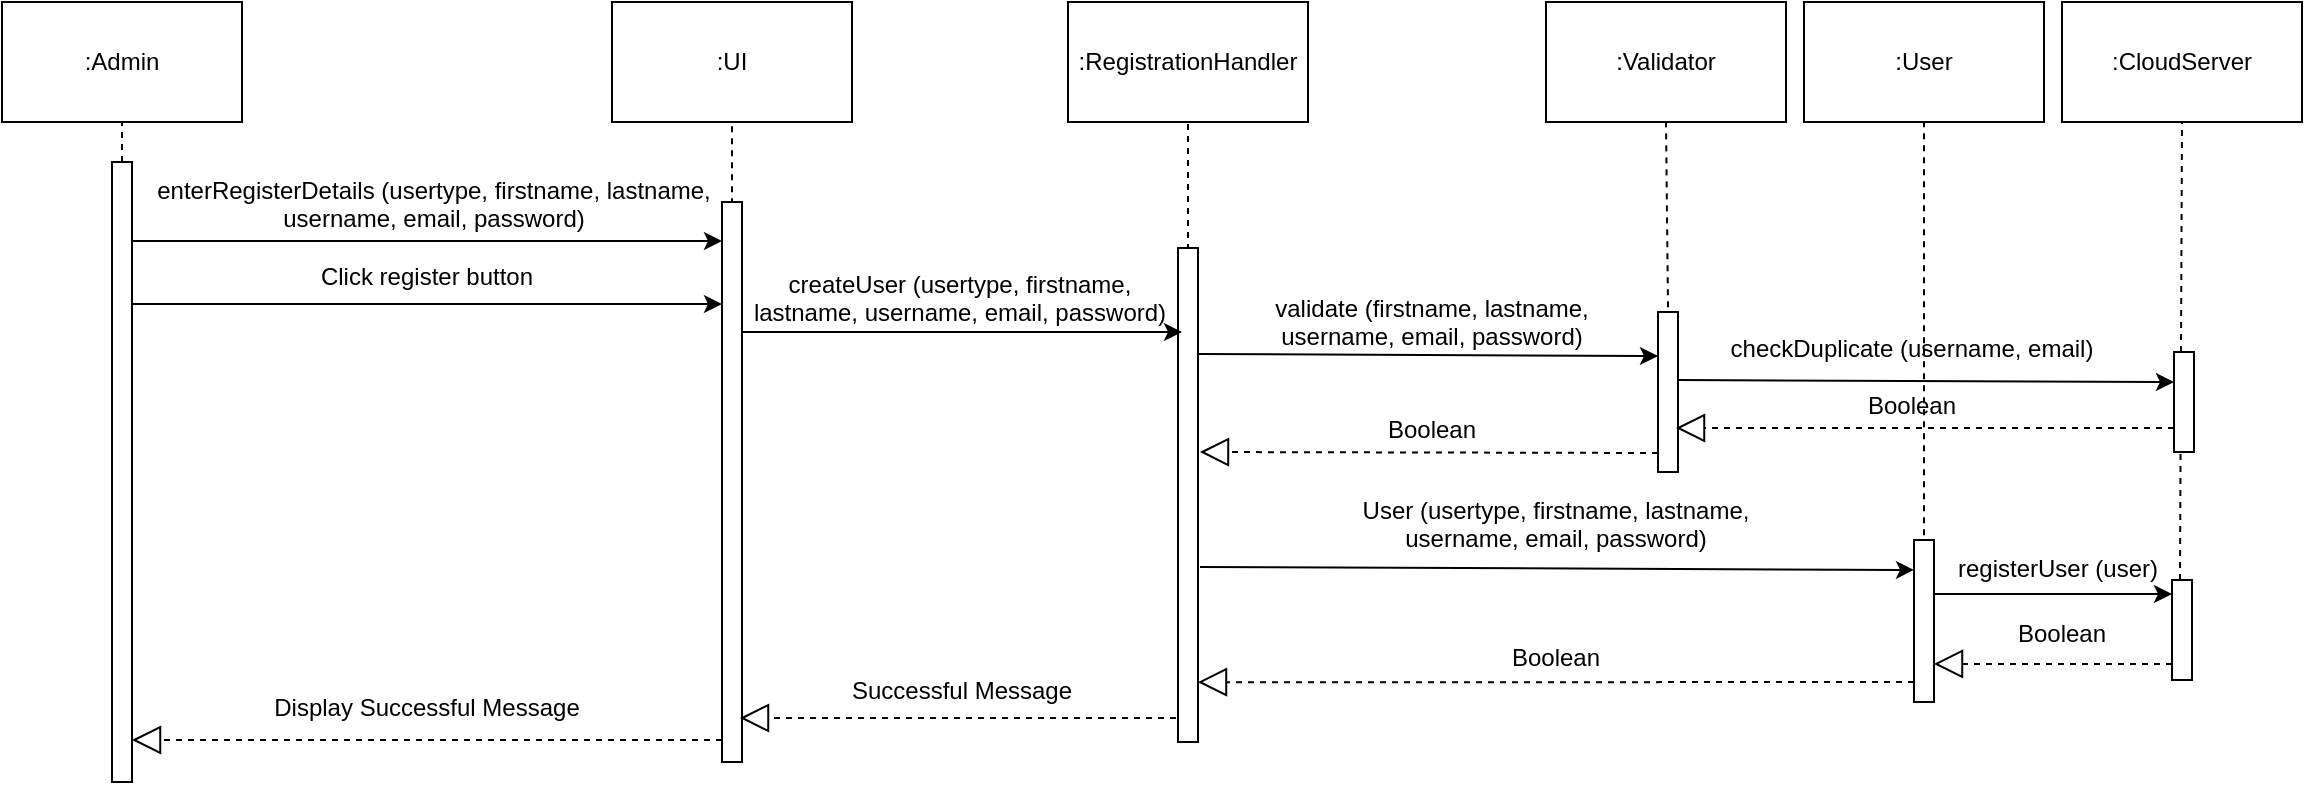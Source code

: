 <mxfile version="10.6.9" type="google"><diagram id="B-0vMgTYE4KqMqBUEhWv" name="Page-1"><mxGraphModel dx="840" dy="452" grid="1" gridSize="10" guides="1" tooltips="1" connect="1" arrows="1" fold="1" page="1" pageScale="1" pageWidth="850" pageHeight="1100" math="0" shadow="0"><root><mxCell id="0"/><mxCell id="1" parent="0"/><mxCell id="0WILhbvmQi-_bdasH2m4-1" value="" style="endArrow=none;dashed=1;html=1;entryX=0.5;entryY=1;entryDx=0;entryDy=0;" parent="1" target="0WILhbvmQi-_bdasH2m4-2" edge="1"><mxGeometry width="50" height="50" relative="1" as="geometry"><mxPoint x="260" y="190.0" as="sourcePoint"/><mxPoint x="259.5" y="160" as="targetPoint"/></mxGeometry></mxCell><mxCell id="0WILhbvmQi-_bdasH2m4-2" value=":Admin" style="rounded=0;whiteSpace=wrap;html=1;" parent="1" vertex="1"><mxGeometry x="200" y="110" width="120" height="60" as="geometry"/></mxCell><mxCell id="0WILhbvmQi-_bdasH2m4-3" value="" style="html=1;points=[];perimeter=orthogonalPerimeter;" parent="1" vertex="1"><mxGeometry x="255" y="190" width="10" height="310" as="geometry"/></mxCell><mxCell id="0WILhbvmQi-_bdasH2m4-4" value=":UI&lt;br&gt;" style="rounded=0;whiteSpace=wrap;html=1;" parent="1" vertex="1"><mxGeometry x="505" y="110" width="120" height="60" as="geometry"/></mxCell><mxCell id="0WILhbvmQi-_bdasH2m4-5" value="Display Successful Message&#10;" style="text;align=center;fontStyle=0;verticalAlign=middle;spacingLeft=3;spacingRight=3;strokeColor=none;rotatable=0;points=[[0,0.5],[1,0.5]];portConstraint=eastwest;fontSize=12;" parent="1" vertex="1"><mxGeometry x="372.5" y="464" width="80" height="10" as="geometry"/></mxCell><mxCell id="0WILhbvmQi-_bdasH2m4-6" value="" style="endArrow=none;dashed=1;html=1;entryX=0.5;entryY=1;entryDx=0;entryDy=0;exitX=0.5;exitY=0.004;exitDx=0;exitDy=0;exitPerimeter=0;" parent="1" source="0WILhbvmQi-_bdasH2m4-7" target="0WILhbvmQi-_bdasH2m4-4" edge="1"><mxGeometry width="50" height="50" relative="1" as="geometry"><mxPoint x="565" y="200" as="sourcePoint"/><mxPoint x="565" y="200" as="targetPoint"/></mxGeometry></mxCell><mxCell id="0WILhbvmQi-_bdasH2m4-7" value="" style="html=1;points=[];perimeter=orthogonalPerimeter;" parent="1" vertex="1"><mxGeometry x="560" y="210" width="10" height="280" as="geometry"/></mxCell><mxCell id="0WILhbvmQi-_bdasH2m4-8" value="" style="endArrow=block;dashed=1;endFill=0;endSize=12;html=1;" parent="1" edge="1"><mxGeometry width="160" relative="1" as="geometry"><mxPoint x="560" y="479" as="sourcePoint"/><mxPoint x="265" y="479" as="targetPoint"/></mxGeometry></mxCell><mxCell id="0WILhbvmQi-_bdasH2m4-11" value=":&lt;span&gt;RegistrationHandler&lt;/span&gt;&lt;br&gt;" style="rounded=0;whiteSpace=wrap;html=1;" parent="1" vertex="1"><mxGeometry x="733" y="110" width="120" height="60" as="geometry"/></mxCell><mxCell id="0WILhbvmQi-_bdasH2m4-12" value="" style="endArrow=none;dashed=1;html=1;entryX=0.5;entryY=1;entryDx=0;entryDy=0;exitX=0.5;exitY=0.004;exitDx=0;exitDy=0;exitPerimeter=0;" parent="1" source="0WILhbvmQi-_bdasH2m4-13" target="0WILhbvmQi-_bdasH2m4-11" edge="1"><mxGeometry width="50" height="50" relative="1" as="geometry"><mxPoint x="793" y="203" as="sourcePoint"/><mxPoint x="793" y="203" as="targetPoint"/></mxGeometry></mxCell><mxCell id="0WILhbvmQi-_bdasH2m4-13" value="" style="html=1;points=[];perimeter=orthogonalPerimeter;" parent="1" vertex="1"><mxGeometry x="788" y="233" width="10" height="247" as="geometry"/></mxCell><mxCell id="0WILhbvmQi-_bdasH2m4-14" value="" style="endArrow=classic;html=1;fontSize=12;" parent="1" edge="1"><mxGeometry width="50" height="50" relative="1" as="geometry"><mxPoint x="570" y="275" as="sourcePoint"/><mxPoint x="790" y="275" as="targetPoint"/></mxGeometry></mxCell><mxCell id="0WILhbvmQi-_bdasH2m4-15" value="createUser (usertype, firstname,&#10;lastname, username, email, password)" style="text;align=center;fontStyle=0;verticalAlign=middle;spacingLeft=3;spacingRight=3;strokeColor=none;rotatable=0;points=[[0,0.5],[1,0.5]];portConstraint=eastwest;fontSize=12;" parent="1" vertex="1"><mxGeometry x="639" y="257" width="80" as="geometry"/></mxCell><mxCell id="0WILhbvmQi-_bdasH2m4-16" value=":Validator&lt;br&gt;" style="rounded=0;whiteSpace=wrap;html=1;" parent="1" vertex="1"><mxGeometry x="972" y="110" width="120" height="60" as="geometry"/></mxCell><mxCell id="0WILhbvmQi-_bdasH2m4-17" value="" style="endArrow=none;dashed=1;html=1;entryX=0.5;entryY=1;entryDx=0;entryDy=0;exitX=0.5;exitY=-0.029;exitDx=0;exitDy=0;exitPerimeter=0;" parent="1" source="0WILhbvmQi-_bdasH2m4-18" target="0WILhbvmQi-_bdasH2m4-16" edge="1"><mxGeometry width="50" height="50" relative="1" as="geometry"><mxPoint x="1032" y="230" as="sourcePoint"/><mxPoint x="1032" y="200" as="targetPoint"/></mxGeometry></mxCell><mxCell id="0WILhbvmQi-_bdasH2m4-18" value="" style="html=1;points=[];perimeter=orthogonalPerimeter;" parent="1" vertex="1"><mxGeometry x="1028" y="265" width="10" height="80" as="geometry"/></mxCell><mxCell id="0WILhbvmQi-_bdasH2m4-19" value="" style="endArrow=classic;html=1;fontSize=12;entryX=0;entryY=0.14;entryDx=0;entryDy=0;entryPerimeter=0;exitX=1;exitY=0.383;exitDx=0;exitDy=0;exitPerimeter=0;" parent="1" edge="1" target="0WILhbvmQi-_bdasH2m4-56"><mxGeometry width="50" height="50" relative="1" as="geometry"><mxPoint x="1166" y="406" as="sourcePoint"/><mxPoint x="1265" y="461" as="targetPoint"/></mxGeometry></mxCell><mxCell id="0WILhbvmQi-_bdasH2m4-20" value="registerUser (user)" style="text;align=center;fontStyle=0;verticalAlign=middle;spacingLeft=3;spacingRight=3;strokeColor=none;rotatable=0;points=[[0,0.5],[1,0.5]];portConstraint=eastwest;fontSize=12;" parent="1" vertex="1"><mxGeometry x="1188" y="392" width="80" as="geometry"/></mxCell><mxCell id="0WILhbvmQi-_bdasH2m4-21" value="" style="endArrow=block;dashed=1;endFill=0;endSize=12;html=1;entryX=1;entryY=0.765;entryDx=0;entryDy=0;entryPerimeter=0;exitX=0;exitY=0.84;exitDx=0;exitDy=0;exitPerimeter=0;" parent="1" edge="1" target="0WILhbvmQi-_bdasH2m4-70" source="0WILhbvmQi-_bdasH2m4-56"><mxGeometry width="160" relative="1" as="geometry"><mxPoint x="1260" y="441" as="sourcePoint"/><mxPoint x="1180" y="441" as="targetPoint"/></mxGeometry></mxCell><mxCell id="0WILhbvmQi-_bdasH2m4-22" value="Boolean" style="text;html=1;strokeColor=none;fillColor=none;align=center;verticalAlign=middle;whiteSpace=wrap;rounded=0;" parent="1" vertex="1"><mxGeometry x="1210" y="416" width="40" height="20" as="geometry"/></mxCell><mxCell id="0WILhbvmQi-_bdasH2m4-23" value="Successful Message&#10;" style="text;align=center;fontStyle=0;verticalAlign=middle;spacingLeft=3;spacingRight=3;strokeColor=none;rotatable=0;points=[[0,0.5],[1,0.5]];portConstraint=eastwest;fontSize=12;" parent="1" vertex="1"><mxGeometry x="640" y="455.5" width="80" height="10" as="geometry"/></mxCell><mxCell id="0WILhbvmQi-_bdasH2m4-24" value="" style="endArrow=block;dashed=1;endFill=0;endSize=12;html=1;" parent="1" edge="1"><mxGeometry width="160" relative="1" as="geometry"><mxPoint x="787" y="468" as="sourcePoint"/><mxPoint x="569" y="468" as="targetPoint"/></mxGeometry></mxCell><mxCell id="0WILhbvmQi-_bdasH2m4-25" value="" style="endArrow=classic;html=1;fontSize=12;exitX=1.1;exitY=0.12;exitDx=0;exitDy=0;exitPerimeter=0;" parent="1" edge="1"><mxGeometry width="50" height="50" relative="1" as="geometry"><mxPoint x="798" y="286" as="sourcePoint"/><mxPoint x="1028" y="287" as="targetPoint"/></mxGeometry></mxCell><mxCell id="0WILhbvmQi-_bdasH2m4-26" value="validate (firstname, lastname,&#10;username, email, password)" style="text;align=center;fontStyle=0;verticalAlign=middle;spacingLeft=3;spacingRight=3;strokeColor=none;rotatable=0;points=[[0,0.5],[1,0.5]];portConstraint=eastwest;fontSize=12;" parent="1" vertex="1"><mxGeometry x="875" y="269" width="80" as="geometry"/></mxCell><mxCell id="0WILhbvmQi-_bdasH2m4-27" value="" style="endArrow=block;dashed=1;endFill=0;endSize=12;html=1;" parent="1" edge="1"><mxGeometry width="160" relative="1" as="geometry"><mxPoint x="1028" y="335.5" as="sourcePoint"/><mxPoint x="799.0" y="335" as="targetPoint"/></mxGeometry></mxCell><mxCell id="0WILhbvmQi-_bdasH2m4-28" value="Boolean" style="text;html=1;strokeColor=none;fillColor=none;align=center;verticalAlign=middle;whiteSpace=wrap;rounded=0;" parent="1" vertex="1"><mxGeometry x="895" y="313.5" width="40" height="20" as="geometry"/></mxCell><mxCell id="0WILhbvmQi-_bdasH2m4-30" value="" style="endArrow=classic;html=1;fontSize=12;" parent="1" edge="1"><mxGeometry width="50" height="50" relative="1" as="geometry"><mxPoint x="265" y="229.5" as="sourcePoint"/><mxPoint x="560" y="229.5" as="targetPoint"/></mxGeometry></mxCell><mxCell id="0WILhbvmQi-_bdasH2m4-31" value="enterRegisterDetails (usertype, firstname, lastname,&#10;username, email, password)" style="text;align=center;fontStyle=0;verticalAlign=middle;spacingLeft=3;spacingRight=3;strokeColor=none;rotatable=0;points=[[0,0.5],[1,0.5]];portConstraint=eastwest;fontSize=12;" parent="1" vertex="1"><mxGeometry x="376" y="210" width="80" as="geometry"/></mxCell><mxCell id="0WILhbvmQi-_bdasH2m4-32" value="" style="endArrow=classic;html=1;fontSize=12;" parent="1" edge="1"><mxGeometry width="50" height="50" relative="1" as="geometry"><mxPoint x="265" y="261" as="sourcePoint"/><mxPoint x="560" y="261" as="targetPoint"/></mxGeometry></mxCell><mxCell id="0WILhbvmQi-_bdasH2m4-33" value="Click register button" style="text;align=center;fontStyle=0;verticalAlign=middle;spacingLeft=3;spacingRight=3;strokeColor=none;rotatable=0;points=[[0,0.5],[1,0.5]];portConstraint=eastwest;fontSize=12;" parent="1" vertex="1"><mxGeometry x="372.5" y="246" width="80" as="geometry"/></mxCell><mxCell id="0WILhbvmQi-_bdasH2m4-49" value=":CloudServer&lt;br&gt;" style="rounded=0;whiteSpace=wrap;html=1;" parent="1" vertex="1"><mxGeometry x="1230" y="110" width="120" height="60" as="geometry"/></mxCell><mxCell id="0WILhbvmQi-_bdasH2m4-50" value="" style="endArrow=none;dashed=1;html=1;entryX=0.5;entryY=1;entryDx=0;entryDy=0;exitX=0.4;exitY=0;exitDx=0;exitDy=0;exitPerimeter=0;" parent="1" target="0WILhbvmQi-_bdasH2m4-49" edge="1" source="0WILhbvmQi-_bdasH2m4-56"><mxGeometry width="50" height="50" relative="1" as="geometry"><mxPoint x="1290" y="450" as="sourcePoint"/><mxPoint x="1290" y="200" as="targetPoint"/></mxGeometry></mxCell><mxCell id="0WILhbvmQi-_bdasH2m4-51" value="" style="html=1;points=[];perimeter=orthogonalPerimeter;" parent="1" vertex="1"><mxGeometry x="1286" y="285" width="10" height="50" as="geometry"/></mxCell><mxCell id="0WILhbvmQi-_bdasH2m4-52" value="" style="endArrow=classic;html=1;fontSize=12;exitX=1.1;exitY=0.12;exitDx=0;exitDy=0;exitPerimeter=0;entryX=0;entryY=0.3;entryDx=0;entryDy=0;entryPerimeter=0;" parent="1" edge="1" target="0WILhbvmQi-_bdasH2m4-51"><mxGeometry width="50" height="50" relative="1" as="geometry"><mxPoint x="1038" y="299" as="sourcePoint"/><mxPoint x="1280" y="300" as="targetPoint"/></mxGeometry></mxCell><mxCell id="0WILhbvmQi-_bdasH2m4-53" value="checkDuplicate (username, email)" style="text;align=center;fontStyle=0;verticalAlign=middle;spacingLeft=3;spacingRight=3;strokeColor=none;rotatable=0;points=[[0,0.5],[1,0.5]];portConstraint=eastwest;fontSize=12;" parent="1" vertex="1"><mxGeometry x="1115" y="282" width="80" as="geometry"/></mxCell><mxCell id="0WILhbvmQi-_bdasH2m4-54" value="" style="endArrow=block;dashed=1;endFill=0;endSize=12;html=1;exitX=0;exitY=0.76;exitDx=0;exitDy=0;exitPerimeter=0;" parent="1" edge="1" source="0WILhbvmQi-_bdasH2m4-51"><mxGeometry width="160" relative="1" as="geometry"><mxPoint x="1280" y="323" as="sourcePoint"/><mxPoint x="1037" y="323" as="targetPoint"/></mxGeometry></mxCell><mxCell id="0WILhbvmQi-_bdasH2m4-55" value="Boolean" style="text;html=1;strokeColor=none;fillColor=none;align=center;verticalAlign=middle;whiteSpace=wrap;rounded=0;" parent="1" vertex="1"><mxGeometry x="1135" y="301.5" width="40" height="20" as="geometry"/></mxCell><mxCell id="0WILhbvmQi-_bdasH2m4-56" value="" style="html=1;points=[];perimeter=orthogonalPerimeter;" parent="1" vertex="1"><mxGeometry x="1285" y="399" width="10" height="50" as="geometry"/></mxCell><mxCell id="0WILhbvmQi-_bdasH2m4-68" value=":User&lt;br&gt;" style="rounded=0;whiteSpace=wrap;html=1;" parent="1" vertex="1"><mxGeometry x="1101" y="110" width="120" height="60" as="geometry"/></mxCell><mxCell id="0WILhbvmQi-_bdasH2m4-69" value="" style="endArrow=none;dashed=1;html=1;entryX=0.5;entryY=1;entryDx=0;entryDy=0;exitX=0.5;exitY=-0.029;exitDx=0;exitDy=0;exitPerimeter=0;" parent="1" source="0WILhbvmQi-_bdasH2m4-70" target="0WILhbvmQi-_bdasH2m4-68" edge="1"><mxGeometry width="50" height="50" relative="1" as="geometry"><mxPoint x="1160" y="229" as="sourcePoint"/><mxPoint x="1160" y="199" as="targetPoint"/></mxGeometry></mxCell><mxCell id="0WILhbvmQi-_bdasH2m4-70" value="" style="html=1;points=[];perimeter=orthogonalPerimeter;" parent="1" vertex="1"><mxGeometry x="1156" y="379" width="10" height="81" as="geometry"/></mxCell><mxCell id="0WILhbvmQi-_bdasH2m4-71" value="" style="endArrow=classic;html=1;fontSize=12;exitX=1.1;exitY=0.12;exitDx=0;exitDy=0;exitPerimeter=0;entryX=0;entryY=0.185;entryDx=0;entryDy=0;entryPerimeter=0;" parent="1" edge="1" target="0WILhbvmQi-_bdasH2m4-70"><mxGeometry width="50" height="50" relative="1" as="geometry"><mxPoint x="799" y="392.5" as="sourcePoint"/><mxPoint x="1150" y="394" as="targetPoint"/></mxGeometry></mxCell><mxCell id="0WILhbvmQi-_bdasH2m4-72" value="User (usertype, firstname, lastname,&#10;username, email, password)" style="text;align=center;fontStyle=0;verticalAlign=middle;spacingLeft=3;spacingRight=3;strokeColor=none;rotatable=0;points=[[0,0.5],[1,0.5]];portConstraint=eastwest;fontSize=12;" parent="1" vertex="1"><mxGeometry x="937" y="370" width="80" as="geometry"/></mxCell><mxCell id="0WILhbvmQi-_bdasH2m4-73" value="" style="endArrow=block;dashed=1;endFill=0;endSize=12;html=1;exitX=0;exitY=0.877;exitDx=0;exitDy=0;exitPerimeter=0;entryX=1;entryY=0.879;entryDx=0;entryDy=0;entryPerimeter=0;" parent="1" edge="1" target="0WILhbvmQi-_bdasH2m4-13" source="0WILhbvmQi-_bdasH2m4-70"><mxGeometry width="160" relative="1" as="geometry"><mxPoint x="1150" y="450" as="sourcePoint"/><mxPoint x="810" y="450" as="targetPoint"/></mxGeometry></mxCell><mxCell id="0WILhbvmQi-_bdasH2m4-74" value="Boolean" style="text;html=1;strokeColor=none;fillColor=none;align=center;verticalAlign=middle;whiteSpace=wrap;rounded=0;" parent="1" vertex="1"><mxGeometry x="957" y="428" width="40" height="20" as="geometry"/></mxCell></root></mxGraphModel></diagram></mxfile>